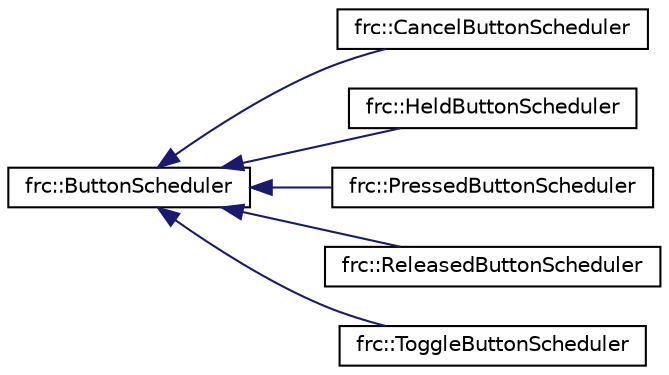digraph "Graphical Class Hierarchy"
{
  edge [fontname="Helvetica",fontsize="10",labelfontname="Helvetica",labelfontsize="10"];
  node [fontname="Helvetica",fontsize="10",shape=record];
  rankdir="LR";
  Node1 [label="frc::ButtonScheduler",height=0.2,width=0.4,color="black", fillcolor="white", style="filled",URL="$classfrc_1_1ButtonScheduler.html"];
  Node1 -> Node2 [dir="back",color="midnightblue",fontsize="10",style="solid",fontname="Helvetica"];
  Node2 [label="frc::CancelButtonScheduler",height=0.2,width=0.4,color="black", fillcolor="white", style="filled",URL="$classfrc_1_1CancelButtonScheduler.html"];
  Node1 -> Node3 [dir="back",color="midnightblue",fontsize="10",style="solid",fontname="Helvetica"];
  Node3 [label="frc::HeldButtonScheduler",height=0.2,width=0.4,color="black", fillcolor="white", style="filled",URL="$classfrc_1_1HeldButtonScheduler.html"];
  Node1 -> Node4 [dir="back",color="midnightblue",fontsize="10",style="solid",fontname="Helvetica"];
  Node4 [label="frc::PressedButtonScheduler",height=0.2,width=0.4,color="black", fillcolor="white", style="filled",URL="$classfrc_1_1PressedButtonScheduler.html"];
  Node1 -> Node5 [dir="back",color="midnightblue",fontsize="10",style="solid",fontname="Helvetica"];
  Node5 [label="frc::ReleasedButtonScheduler",height=0.2,width=0.4,color="black", fillcolor="white", style="filled",URL="$classfrc_1_1ReleasedButtonScheduler.html"];
  Node1 -> Node6 [dir="back",color="midnightblue",fontsize="10",style="solid",fontname="Helvetica"];
  Node6 [label="frc::ToggleButtonScheduler",height=0.2,width=0.4,color="black", fillcolor="white", style="filled",URL="$classfrc_1_1ToggleButtonScheduler.html"];
}
